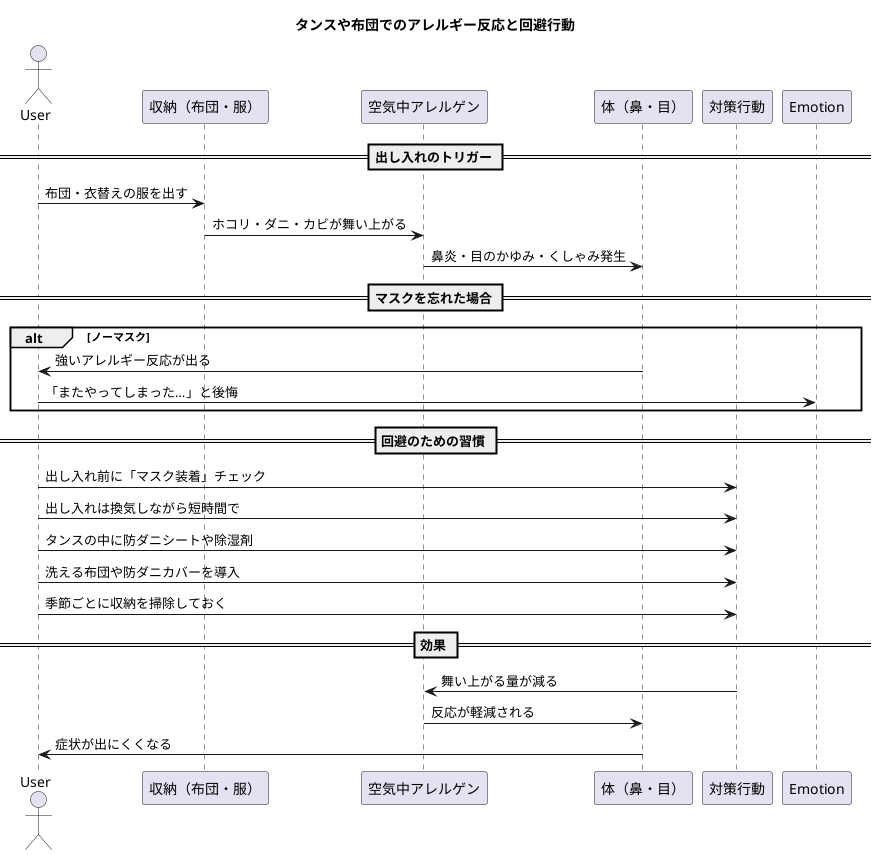 @startuml
title タンスや布団でのアレルギー反応と回避行動

actor User
participant "収納（布団・服）" as Storage
participant "空気中アレルゲン" as Allergen
participant "体（鼻・目）" as Body
participant "対策行動" as Action

== 出し入れのトリガー ==
User -> Storage : 布団・衣替えの服を出す
Storage -> Allergen : ホコリ・ダニ・カビが舞い上がる
Allergen -> Body : 鼻炎・目のかゆみ・くしゃみ発生

== マスクを忘れた場合 ==
alt ノーマスク
  Body -> User : 強いアレルギー反応が出る
  User -> Emotion : 「またやってしまった…」と後悔
end

== 回避のための習慣 ==
User -> Action : 出し入れ前に「マスク装着」チェック
User -> Action : 出し入れは換気しながら短時間で
User -> Action : タンスの中に防ダニシートや除湿剤
User -> Action : 洗える布団や防ダニカバーを導入
User -> Action : 季節ごとに収納を掃除しておく

== 効果 ==
Action -> Allergen : 舞い上がる量が減る
Allergen -> Body : 反応が軽減される
Body -> User : 症状が出にくくなる
@enduml